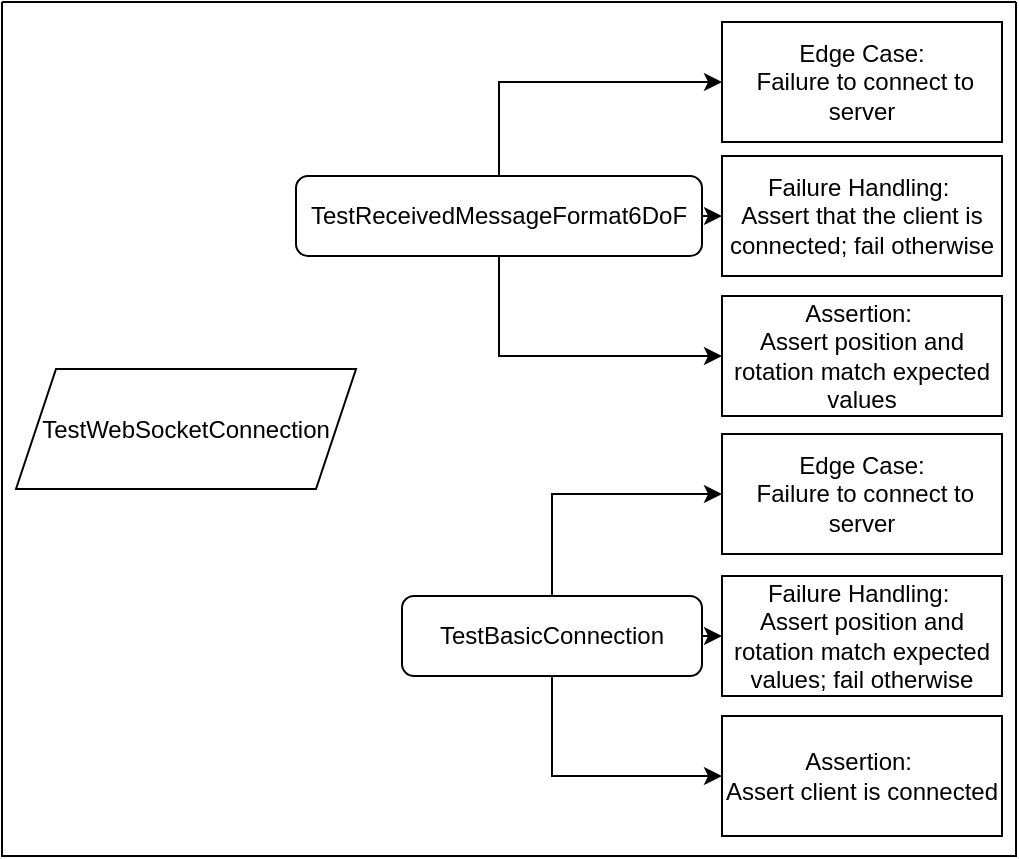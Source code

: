 <mxfile version="25.0.3">
  <diagram name="Page-1" id="cMfugRCo26rM0KV1FSLE">
    <mxGraphModel dx="875" dy="435" grid="1" gridSize="10" guides="1" tooltips="1" connect="1" arrows="1" fold="1" page="1" pageScale="1" pageWidth="1169" pageHeight="1654" math="0" shadow="0">
      <root>
        <mxCell id="0" />
        <mxCell id="1" parent="0" />
        <mxCell id="eHt3yyKgxWMHG_R23Kva-87" value="Edge Case:&lt;br&gt;&amp;nbsp;Failure to connect to server" style="rounded=0;whiteSpace=wrap;html=1;" vertex="1" parent="1">
          <mxGeometry x="373" y="23" width="140" height="60" as="geometry" />
        </mxCell>
        <mxCell id="eHt3yyKgxWMHG_R23Kva-90" value="" style="swimlane;startSize=0;" vertex="1" parent="1">
          <mxGeometry x="13" y="13" width="507" height="427" as="geometry" />
        </mxCell>
        <mxCell id="eHt3yyKgxWMHG_R23Kva-91" value="Edge Case:&lt;br&gt;&amp;nbsp;Failure to connect to server" style="rounded=0;whiteSpace=wrap;html=1;" vertex="1" parent="eHt3yyKgxWMHG_R23Kva-90">
          <mxGeometry x="360" y="216" width="140" height="60" as="geometry" />
        </mxCell>
        <mxCell id="eHt3yyKgxWMHG_R23Kva-92" value="TestWebSocketConnection" style="shape=parallelogram;perimeter=parallelogramPerimeter;whiteSpace=wrap;html=1;fixedSize=1;" vertex="1" parent="eHt3yyKgxWMHG_R23Kva-90">
          <mxGeometry x="7" y="183.5" width="170" height="60" as="geometry" />
        </mxCell>
        <mxCell id="eHt3yyKgxWMHG_R23Kva-88" value="Assertion:&amp;nbsp;&lt;div&gt;Assert position and rotation match expected values&lt;/div&gt;" style="rounded=0;whiteSpace=wrap;html=1;" vertex="1" parent="eHt3yyKgxWMHG_R23Kva-90">
          <mxGeometry x="360" y="147" width="140" height="60" as="geometry" />
        </mxCell>
        <mxCell id="eHt3yyKgxWMHG_R23Kva-99" style="edgeStyle=orthogonalEdgeStyle;rounded=0;orthogonalLoop=1;jettySize=auto;html=1;exitX=0.5;exitY=1;exitDx=0;exitDy=0;entryX=0;entryY=0.5;entryDx=0;entryDy=0;" edge="1" parent="eHt3yyKgxWMHG_R23Kva-90" source="eHt3yyKgxWMHG_R23Kva-86" target="eHt3yyKgxWMHG_R23Kva-88">
          <mxGeometry relative="1" as="geometry" />
        </mxCell>
        <mxCell id="eHt3yyKgxWMHG_R23Kva-101" style="edgeStyle=orthogonalEdgeStyle;rounded=0;orthogonalLoop=1;jettySize=auto;html=1;exitX=1;exitY=0.5;exitDx=0;exitDy=0;entryX=0;entryY=0.5;entryDx=0;entryDy=0;" edge="1" parent="eHt3yyKgxWMHG_R23Kva-90" source="eHt3yyKgxWMHG_R23Kva-86">
          <mxGeometry relative="1" as="geometry">
            <mxPoint x="360" y="107" as="targetPoint" />
          </mxGeometry>
        </mxCell>
        <mxCell id="eHt3yyKgxWMHG_R23Kva-86" value="TestReceivedMessageFormat6DoF" style="rounded=1;whiteSpace=wrap;html=1;fontSize=12;glass=0;strokeWidth=1;shadow=0;" vertex="1" parent="eHt3yyKgxWMHG_R23Kva-90">
          <mxGeometry x="147" y="87" width="203" height="40" as="geometry" />
        </mxCell>
        <mxCell id="eHt3yyKgxWMHG_R23Kva-95" style="edgeStyle=orthogonalEdgeStyle;rounded=0;orthogonalLoop=1;jettySize=auto;html=1;exitX=0.5;exitY=0;exitDx=0;exitDy=0;entryX=0;entryY=0.5;entryDx=0;entryDy=0;" edge="1" parent="eHt3yyKgxWMHG_R23Kva-90" source="eHt3yyKgxWMHG_R23Kva-83" target="eHt3yyKgxWMHG_R23Kva-91">
          <mxGeometry relative="1" as="geometry" />
        </mxCell>
        <mxCell id="eHt3yyKgxWMHG_R23Kva-105" style="edgeStyle=orthogonalEdgeStyle;rounded=0;orthogonalLoop=1;jettySize=auto;html=1;exitX=1;exitY=0.5;exitDx=0;exitDy=0;entryX=0;entryY=0.5;entryDx=0;entryDy=0;" edge="1" parent="eHt3yyKgxWMHG_R23Kva-90" source="eHt3yyKgxWMHG_R23Kva-83" target="eHt3yyKgxWMHG_R23Kva-103">
          <mxGeometry relative="1" as="geometry" />
        </mxCell>
        <mxCell id="eHt3yyKgxWMHG_R23Kva-83" value="TestBasicConnection" style="rounded=1;whiteSpace=wrap;html=1;fontSize=12;glass=0;strokeWidth=1;shadow=0;" vertex="1" parent="eHt3yyKgxWMHG_R23Kva-90">
          <mxGeometry x="200" y="297" width="150" height="40" as="geometry" />
        </mxCell>
        <mxCell id="eHt3yyKgxWMHG_R23Kva-103" value="Failure Handling:&amp;nbsp;&lt;div&gt;Assert position and rotation match expected values; fail otherwise&lt;/div&gt;" style="rounded=0;whiteSpace=wrap;html=1;" vertex="1" parent="eHt3yyKgxWMHG_R23Kva-90">
          <mxGeometry x="360" y="287" width="140" height="60" as="geometry" />
        </mxCell>
        <mxCell id="eHt3yyKgxWMHG_R23Kva-104" value="Failure Handling:&amp;nbsp;&lt;div&gt;Assert that the client is connected; fail otherwise&lt;/div&gt;" style="rounded=0;whiteSpace=wrap;html=1;" vertex="1" parent="eHt3yyKgxWMHG_R23Kva-90">
          <mxGeometry x="360" y="77" width="140" height="60" as="geometry" />
        </mxCell>
        <mxCell id="eHt3yyKgxWMHG_R23Kva-89" value="Assertion:&amp;nbsp;&lt;div&gt;Assert client is connected&lt;/div&gt;" style="rounded=0;whiteSpace=wrap;html=1;" vertex="1" parent="1">
          <mxGeometry x="373" y="370" width="140" height="60" as="geometry" />
        </mxCell>
        <mxCell id="eHt3yyKgxWMHG_R23Kva-98" style="edgeStyle=orthogonalEdgeStyle;rounded=0;orthogonalLoop=1;jettySize=auto;html=1;exitX=0.5;exitY=1;exitDx=0;exitDy=0;entryX=0;entryY=0.5;entryDx=0;entryDy=0;" edge="1" parent="1" source="eHt3yyKgxWMHG_R23Kva-83" target="eHt3yyKgxWMHG_R23Kva-89">
          <mxGeometry relative="1" as="geometry" />
        </mxCell>
        <mxCell id="eHt3yyKgxWMHG_R23Kva-100" style="edgeStyle=orthogonalEdgeStyle;rounded=0;orthogonalLoop=1;jettySize=auto;html=1;exitX=0.5;exitY=0;exitDx=0;exitDy=0;entryX=0;entryY=0.5;entryDx=0;entryDy=0;" edge="1" parent="1" source="eHt3yyKgxWMHG_R23Kva-86" target="eHt3yyKgxWMHG_R23Kva-87">
          <mxGeometry relative="1" as="geometry" />
        </mxCell>
      </root>
    </mxGraphModel>
  </diagram>
</mxfile>
